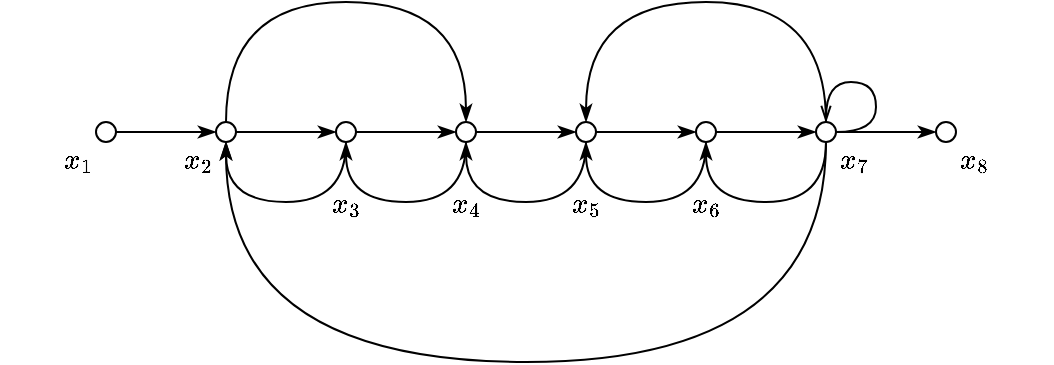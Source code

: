 <mxfile version="11.1.4" type="device"><diagram id="xNdv-CBiJXwWvPnK9dYA" name="Page-1"><mxGraphModel dx="588" dy="349" grid="1" gridSize="10" guides="1" tooltips="1" connect="1" arrows="1" fold="1" page="1" pageScale="1" pageWidth="850" pageHeight="1100" math="1" shadow="0"><root><mxCell id="0"/><mxCell id="1" parent="0"/><mxCell id="pFaNiPFb4m3Huc8rk4Hv-12" style="edgeStyle=orthogonalEdgeStyle;orthogonalLoop=1;jettySize=auto;html=1;exitX=1;exitY=0.5;exitDx=0;exitDy=0;entryX=0;entryY=0.5;entryDx=0;entryDy=0;endArrow=classicThin;endFill=1;startArrow=none;startFill=0;rounded=0;jumpStyle=none;anchorPointDirection=1;backgroundOutline=0;movable=0;" edge="1" parent="1" source="v0bj0Exmo-OZ82j26wME-1" target="pFaNiPFb4m3Huc8rk4Hv-2"><mxGeometry relative="1" as="geometry"/></mxCell><mxCell id="pFaNiPFb4m3Huc8rk4Hv-35" style="edgeStyle=orthogonalEdgeStyle;curved=1;rounded=0;jumpStyle=none;orthogonalLoop=1;jettySize=auto;html=1;exitX=0.5;exitY=1;exitDx=0;exitDy=0;entryX=0.5;entryY=1;entryDx=0;entryDy=0;startArrow=none;startFill=0;endArrow=classicThin;endFill=1;" edge="1" parent="1" source="v0bj0Exmo-OZ82j26wME-1" target="pFaNiPFb4m3Huc8rk4Hv-6"><mxGeometry relative="1" as="geometry"><Array as="points"><mxPoint x="225" y="360"/><mxPoint x="165" y="360"/></Array></mxGeometry></mxCell><mxCell id="v0bj0Exmo-OZ82j26wME-1" value="&lt;br&gt;&lt;br style=&quot;white-space: normal&quot;&gt;&lt;br style=&quot;white-space: normal&quot;&gt;&lt;span style=&quot;white-space: normal&quot;&gt;&lt;br&gt;&lt;br&gt;$$x_3$$&lt;/span&gt;" style="ellipse;whiteSpace=wrap;html=1;" parent="1" vertex="1"><mxGeometry x="220" y="320" width="10" height="10" as="geometry"/></mxCell><mxCell id="pFaNiPFb4m3Huc8rk4Hv-14" style="edgeStyle=orthogonalEdgeStyle;orthogonalLoop=1;jettySize=auto;html=1;entryX=0;entryY=0.5;entryDx=0;entryDy=0;endArrow=classicThin;endFill=1;startArrow=none;startFill=0;rounded=0;jumpStyle=none;anchorPointDirection=1;backgroundOutline=0;movable=0;" edge="1" parent="1" source="pFaNiPFb4m3Huc8rk4Hv-2" target="pFaNiPFb4m3Huc8rk4Hv-3"><mxGeometry relative="1" as="geometry"/></mxCell><mxCell id="pFaNiPFb4m3Huc8rk4Hv-34" style="edgeStyle=orthogonalEdgeStyle;curved=1;rounded=0;jumpStyle=none;orthogonalLoop=1;jettySize=auto;html=1;exitX=0.5;exitY=1;exitDx=0;exitDy=0;entryX=0.5;entryY=1;entryDx=0;entryDy=0;startArrow=none;startFill=0;endArrow=classicThin;endFill=1;" edge="1" parent="1" source="pFaNiPFb4m3Huc8rk4Hv-2" target="v0bj0Exmo-OZ82j26wME-1"><mxGeometry relative="1" as="geometry"><Array as="points"><mxPoint x="285" y="360"/><mxPoint x="225" y="360"/></Array></mxGeometry></mxCell><mxCell id="pFaNiPFb4m3Huc8rk4Hv-2" value="&lt;br&gt;&lt;br&gt;&lt;br&gt;&lt;br style=&quot;white-space: normal&quot;&gt;&lt;br style=&quot;white-space: normal&quot;&gt;&lt;span style=&quot;white-space: normal&quot;&gt;$$x_4$$&lt;/span&gt;" style="ellipse;whiteSpace=wrap;html=1;" vertex="1" parent="1"><mxGeometry x="280" y="320" width="10" height="10" as="geometry"/></mxCell><mxCell id="pFaNiPFb4m3Huc8rk4Hv-15" style="edgeStyle=orthogonalEdgeStyle;orthogonalLoop=1;jettySize=auto;html=1;entryX=0;entryY=0.5;entryDx=0;entryDy=0;endArrow=classicThin;endFill=1;startArrow=none;startFill=0;rounded=0;jumpStyle=none;anchorPointDirection=1;backgroundOutline=0;movable=0;" edge="1" parent="1" source="pFaNiPFb4m3Huc8rk4Hv-3" target="pFaNiPFb4m3Huc8rk4Hv-4"><mxGeometry relative="1" as="geometry"/></mxCell><mxCell id="pFaNiPFb4m3Huc8rk4Hv-33" style="edgeStyle=orthogonalEdgeStyle;curved=1;rounded=0;jumpStyle=none;orthogonalLoop=1;jettySize=auto;html=1;exitX=0.5;exitY=1;exitDx=0;exitDy=0;entryX=0.5;entryY=1;entryDx=0;entryDy=0;startArrow=none;startFill=0;endArrow=classicThin;endFill=1;" edge="1" parent="1" source="pFaNiPFb4m3Huc8rk4Hv-3" target="pFaNiPFb4m3Huc8rk4Hv-2"><mxGeometry relative="1" as="geometry"><Array as="points"><mxPoint x="345" y="360"/><mxPoint x="285" y="360"/></Array></mxGeometry></mxCell><mxCell id="pFaNiPFb4m3Huc8rk4Hv-3" value="&lt;br&gt;&lt;br&gt;&lt;br&gt;&lt;br style=&quot;white-space: normal&quot;&gt;&lt;br style=&quot;white-space: normal&quot;&gt;&lt;span style=&quot;white-space: normal&quot;&gt;$$x_5$$&lt;/span&gt;" style="ellipse;whiteSpace=wrap;html=1;" vertex="1" parent="1"><mxGeometry x="340" y="320" width="10" height="10" as="geometry"/></mxCell><mxCell id="pFaNiPFb4m3Huc8rk4Hv-16" style="edgeStyle=orthogonalEdgeStyle;orthogonalLoop=1;jettySize=auto;html=1;exitX=1;exitY=0.5;exitDx=0;exitDy=0;entryX=0;entryY=0.5;entryDx=0;entryDy=0;endArrow=classicThin;endFill=1;startArrow=none;startFill=0;rounded=0;jumpStyle=none;anchorPointDirection=1;backgroundOutline=0;movable=0;" edge="1" parent="1" source="pFaNiPFb4m3Huc8rk4Hv-4" target="pFaNiPFb4m3Huc8rk4Hv-5"><mxGeometry relative="1" as="geometry"/></mxCell><mxCell id="pFaNiPFb4m3Huc8rk4Hv-32" style="edgeStyle=orthogonalEdgeStyle;curved=1;rounded=0;jumpStyle=none;orthogonalLoop=1;jettySize=auto;html=1;exitX=0.5;exitY=1;exitDx=0;exitDy=0;entryX=0.5;entryY=1;entryDx=0;entryDy=0;startArrow=none;startFill=0;endArrow=classicThin;endFill=1;" edge="1" parent="1" source="pFaNiPFb4m3Huc8rk4Hv-4" target="pFaNiPFb4m3Huc8rk4Hv-3"><mxGeometry relative="1" as="geometry"><Array as="points"><mxPoint x="405" y="360"/><mxPoint x="345" y="360"/></Array></mxGeometry></mxCell><mxCell id="pFaNiPFb4m3Huc8rk4Hv-4" value="&lt;br&gt;&lt;br&gt;&lt;br&gt;&lt;br style=&quot;white-space: normal&quot;&gt;&lt;br style=&quot;white-space: normal&quot;&gt;&lt;span style=&quot;white-space: normal&quot;&gt;$$x_6$$&lt;/span&gt;" style="ellipse;whiteSpace=wrap;html=1;" vertex="1" parent="1"><mxGeometry x="400" y="320" width="10" height="10" as="geometry"/></mxCell><mxCell id="pFaNiPFb4m3Huc8rk4Hv-17" style="edgeStyle=orthogonalEdgeStyle;orthogonalLoop=1;jettySize=auto;html=1;exitX=1;exitY=0.5;exitDx=0;exitDy=0;entryX=0;entryY=0.5;entryDx=0;entryDy=0;endArrow=classicThin;endFill=1;startArrow=none;startFill=0;rounded=0;jumpStyle=none;anchorPointDirection=1;backgroundOutline=0;movable=0;" edge="1" parent="1" source="pFaNiPFb4m3Huc8rk4Hv-5" target="pFaNiPFb4m3Huc8rk4Hv-8"><mxGeometry relative="1" as="geometry"/></mxCell><mxCell id="pFaNiPFb4m3Huc8rk4Hv-30" style="edgeStyle=orthogonalEdgeStyle;curved=1;rounded=0;jumpStyle=none;orthogonalLoop=1;jettySize=auto;html=1;exitX=0.5;exitY=1;exitDx=0;exitDy=0;entryX=0.5;entryY=1;entryDx=0;entryDy=0;startArrow=none;startFill=0;endArrow=classicThin;endFill=1;" edge="1" parent="1" source="pFaNiPFb4m3Huc8rk4Hv-5" target="pFaNiPFb4m3Huc8rk4Hv-6"><mxGeometry relative="1" as="geometry"><Array as="points"><mxPoint x="465" y="440"/><mxPoint x="165" y="440"/></Array></mxGeometry></mxCell><mxCell id="pFaNiPFb4m3Huc8rk4Hv-31" style="edgeStyle=orthogonalEdgeStyle;curved=1;rounded=0;jumpStyle=none;orthogonalLoop=1;jettySize=auto;html=1;exitX=0.5;exitY=1;exitDx=0;exitDy=0;entryX=0.5;entryY=1;entryDx=0;entryDy=0;startArrow=none;startFill=0;endArrow=classicThin;endFill=1;" edge="1" parent="1" source="pFaNiPFb4m3Huc8rk4Hv-5" target="pFaNiPFb4m3Huc8rk4Hv-4"><mxGeometry relative="1" as="geometry"><Array as="points"><mxPoint x="465" y="360"/><mxPoint x="405" y="360"/></Array></mxGeometry></mxCell><mxCell id="pFaNiPFb4m3Huc8rk4Hv-36" style="edgeStyle=orthogonalEdgeStyle;curved=1;rounded=0;jumpStyle=none;orthogonalLoop=1;jettySize=auto;html=1;exitX=0.5;exitY=0;exitDx=0;exitDy=0;entryX=0.5;entryY=0;entryDx=0;entryDy=0;startArrow=none;startFill=0;endArrow=classicThin;endFill=1;" edge="1" parent="1" source="pFaNiPFb4m3Huc8rk4Hv-5" target="pFaNiPFb4m3Huc8rk4Hv-3"><mxGeometry relative="1" as="geometry"><Array as="points"><mxPoint x="465" y="260"/><mxPoint x="345" y="260"/></Array></mxGeometry></mxCell><mxCell id="pFaNiPFb4m3Huc8rk4Hv-39" style="edgeStyle=orthogonalEdgeStyle;curved=1;rounded=0;jumpStyle=none;orthogonalLoop=1;jettySize=auto;html=1;exitX=1;exitY=0.5;exitDx=0;exitDy=0;startArrow=none;startFill=0;endArrow=openThin;endFill=0;entryX=0.5;entryY=0;entryDx=0;entryDy=0;" edge="1" parent="1" source="pFaNiPFb4m3Huc8rk4Hv-5" target="pFaNiPFb4m3Huc8rk4Hv-5"><mxGeometry relative="1" as="geometry"><mxPoint x="490" y="289.907" as="targetPoint"/><Array as="points"><mxPoint x="490" y="325"/><mxPoint x="490" y="300"/><mxPoint x="465" y="300"/></Array></mxGeometry></mxCell><mxCell id="pFaNiPFb4m3Huc8rk4Hv-5" value="&lt;br style=&quot;white-space: normal&quot;&gt;&lt;br style=&quot;white-space: normal&quot;&gt;&lt;span style=&quot;white-space: normal&quot;&gt;$$x_7$$&lt;/span&gt;" style="ellipse;whiteSpace=wrap;html=1;align=left;labelPosition=right;verticalLabelPosition=middle;verticalAlign=middle;" vertex="1" parent="1"><mxGeometry x="460" y="320" width="10" height="10" as="geometry"/></mxCell><mxCell id="pFaNiPFb4m3Huc8rk4Hv-10" style="edgeStyle=orthogonalEdgeStyle;orthogonalLoop=1;jettySize=auto;html=1;exitX=1;exitY=0.5;exitDx=0;exitDy=0;entryX=0;entryY=0.5;entryDx=0;entryDy=0;endArrow=classicThin;endFill=1;startArrow=none;startFill=0;rounded=0;jumpStyle=none;anchorPointDirection=1;backgroundOutline=0;movable=0;" edge="1" parent="1" source="pFaNiPFb4m3Huc8rk4Hv-6" target="v0bj0Exmo-OZ82j26wME-1"><mxGeometry relative="1" as="geometry"/></mxCell><mxCell id="pFaNiPFb4m3Huc8rk4Hv-29" style="edgeStyle=orthogonalEdgeStyle;curved=1;rounded=0;jumpStyle=none;orthogonalLoop=1;jettySize=auto;html=1;exitX=0.5;exitY=0;exitDx=0;exitDy=0;entryX=0.5;entryY=0;entryDx=0;entryDy=0;startArrow=none;startFill=0;endArrow=classicThin;endFill=1;" edge="1" parent="1" source="pFaNiPFb4m3Huc8rk4Hv-6" target="pFaNiPFb4m3Huc8rk4Hv-2"><mxGeometry relative="1" as="geometry"><Array as="points"><mxPoint x="165" y="260"/><mxPoint x="285" y="260"/></Array></mxGeometry></mxCell><mxCell id="pFaNiPFb4m3Huc8rk4Hv-6" value="&lt;br style=&quot;white-space: normal&quot;&gt;&lt;br style=&quot;white-space: normal&quot;&gt;&lt;span style=&quot;white-space: normal&quot;&gt;$$x_2$$&lt;/span&gt;" style="ellipse;whiteSpace=wrap;html=1;labelPosition=left;verticalLabelPosition=middle;align=right;verticalAlign=middle;" vertex="1" parent="1"><mxGeometry x="160" y="320" width="10" height="10" as="geometry"/></mxCell><mxCell id="pFaNiPFb4m3Huc8rk4Hv-9" style="edgeStyle=orthogonalEdgeStyle;orthogonalLoop=1;jettySize=auto;html=1;exitX=1;exitY=0.5;exitDx=0;exitDy=0;entryX=0;entryY=0.5;entryDx=0;entryDy=0;endArrow=classicThin;endFill=1;startArrow=none;startFill=0;rounded=0;jumpStyle=none;anchorPointDirection=1;backgroundOutline=0;movable=0;" edge="1" parent="1" source="pFaNiPFb4m3Huc8rk4Hv-7" target="pFaNiPFb4m3Huc8rk4Hv-6"><mxGeometry relative="1" as="geometry"/></mxCell><mxCell id="pFaNiPFb4m3Huc8rk4Hv-7" value="&lt;br&gt;&lt;br&gt;$$x_1$$" style="ellipse;whiteSpace=wrap;html=1;labelPosition=left;verticalLabelPosition=middle;align=right;verticalAlign=middle;" vertex="1" parent="1"><mxGeometry x="100" y="320" width="10" height="10" as="geometry"/></mxCell><mxCell id="pFaNiPFb4m3Huc8rk4Hv-8" value="&lt;br style=&quot;white-space: normal&quot;&gt;&lt;br style=&quot;white-space: normal&quot;&gt;&lt;span style=&quot;white-space: normal&quot;&gt;$$x_8$$&lt;/span&gt;" style="ellipse;whiteSpace=wrap;html=1;align=left;labelPosition=right;verticalLabelPosition=middle;verticalAlign=middle;" vertex="1" parent="1"><mxGeometry x="520" y="320" width="10" height="10" as="geometry"/></mxCell></root></mxGraphModel></diagram></mxfile>
